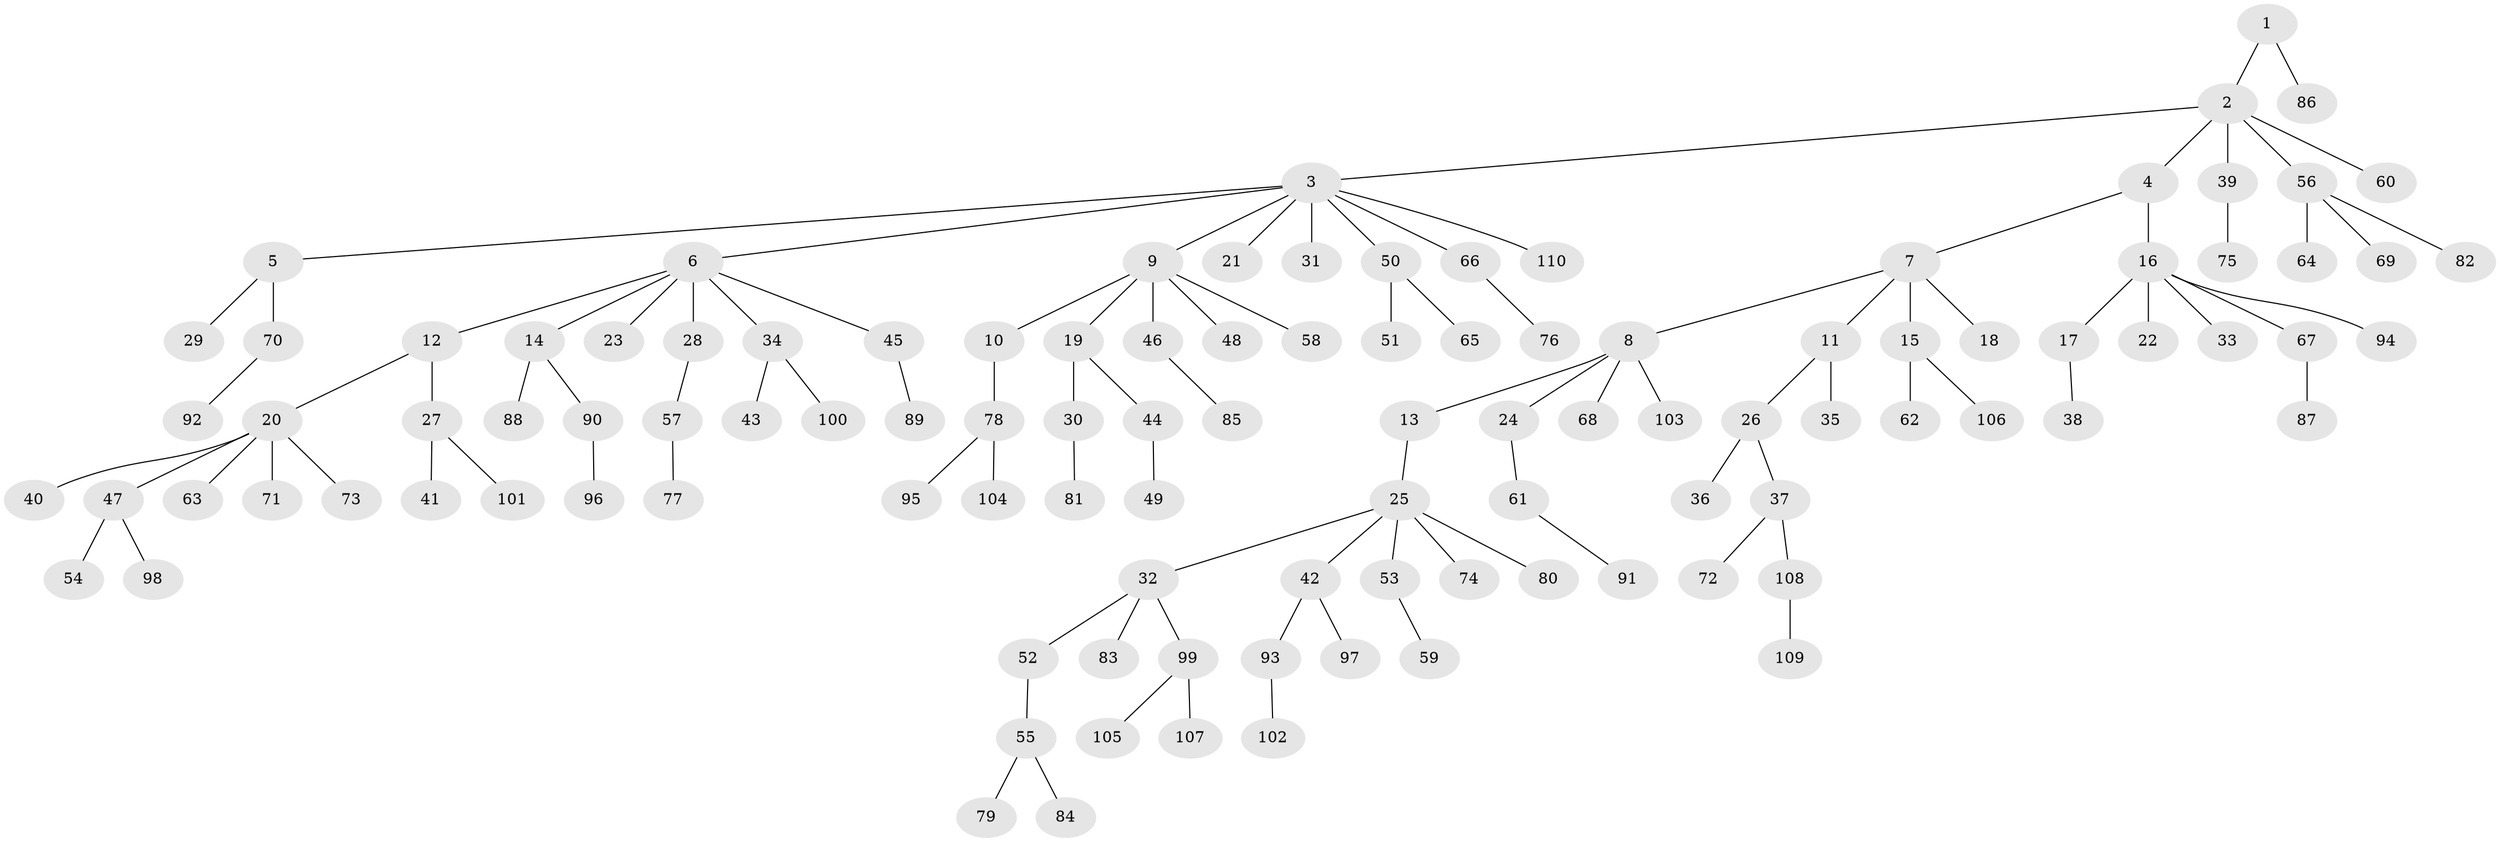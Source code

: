 // coarse degree distribution, {1: 0.7636363636363637, 2: 0.18181818181818182, 10: 0.01818181818181818, 15: 0.01818181818181818, 21: 0.01818181818181818}
// Generated by graph-tools (version 1.1) at 2025/56/03/04/25 21:56:28]
// undirected, 110 vertices, 109 edges
graph export_dot {
graph [start="1"]
  node [color=gray90,style=filled];
  1;
  2;
  3;
  4;
  5;
  6;
  7;
  8;
  9;
  10;
  11;
  12;
  13;
  14;
  15;
  16;
  17;
  18;
  19;
  20;
  21;
  22;
  23;
  24;
  25;
  26;
  27;
  28;
  29;
  30;
  31;
  32;
  33;
  34;
  35;
  36;
  37;
  38;
  39;
  40;
  41;
  42;
  43;
  44;
  45;
  46;
  47;
  48;
  49;
  50;
  51;
  52;
  53;
  54;
  55;
  56;
  57;
  58;
  59;
  60;
  61;
  62;
  63;
  64;
  65;
  66;
  67;
  68;
  69;
  70;
  71;
  72;
  73;
  74;
  75;
  76;
  77;
  78;
  79;
  80;
  81;
  82;
  83;
  84;
  85;
  86;
  87;
  88;
  89;
  90;
  91;
  92;
  93;
  94;
  95;
  96;
  97;
  98;
  99;
  100;
  101;
  102;
  103;
  104;
  105;
  106;
  107;
  108;
  109;
  110;
  1 -- 2;
  1 -- 86;
  2 -- 3;
  2 -- 4;
  2 -- 39;
  2 -- 56;
  2 -- 60;
  3 -- 5;
  3 -- 6;
  3 -- 9;
  3 -- 21;
  3 -- 31;
  3 -- 50;
  3 -- 66;
  3 -- 110;
  4 -- 7;
  4 -- 16;
  5 -- 29;
  5 -- 70;
  6 -- 12;
  6 -- 14;
  6 -- 23;
  6 -- 28;
  6 -- 34;
  6 -- 45;
  7 -- 8;
  7 -- 11;
  7 -- 15;
  7 -- 18;
  8 -- 13;
  8 -- 24;
  8 -- 68;
  8 -- 103;
  9 -- 10;
  9 -- 19;
  9 -- 46;
  9 -- 48;
  9 -- 58;
  10 -- 78;
  11 -- 26;
  11 -- 35;
  12 -- 20;
  12 -- 27;
  13 -- 25;
  14 -- 88;
  14 -- 90;
  15 -- 62;
  15 -- 106;
  16 -- 17;
  16 -- 22;
  16 -- 33;
  16 -- 67;
  16 -- 94;
  17 -- 38;
  19 -- 30;
  19 -- 44;
  20 -- 40;
  20 -- 47;
  20 -- 63;
  20 -- 71;
  20 -- 73;
  24 -- 61;
  25 -- 32;
  25 -- 42;
  25 -- 53;
  25 -- 74;
  25 -- 80;
  26 -- 36;
  26 -- 37;
  27 -- 41;
  27 -- 101;
  28 -- 57;
  30 -- 81;
  32 -- 52;
  32 -- 83;
  32 -- 99;
  34 -- 43;
  34 -- 100;
  37 -- 72;
  37 -- 108;
  39 -- 75;
  42 -- 93;
  42 -- 97;
  44 -- 49;
  45 -- 89;
  46 -- 85;
  47 -- 54;
  47 -- 98;
  50 -- 51;
  50 -- 65;
  52 -- 55;
  53 -- 59;
  55 -- 79;
  55 -- 84;
  56 -- 64;
  56 -- 69;
  56 -- 82;
  57 -- 77;
  61 -- 91;
  66 -- 76;
  67 -- 87;
  70 -- 92;
  78 -- 95;
  78 -- 104;
  90 -- 96;
  93 -- 102;
  99 -- 105;
  99 -- 107;
  108 -- 109;
}

